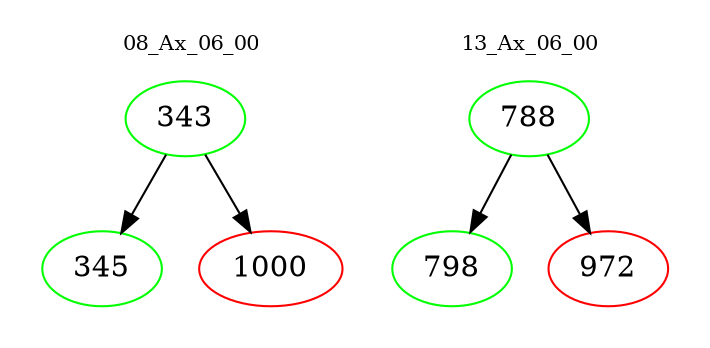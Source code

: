 digraph{
subgraph cluster_0 {
color = white
label = "08_Ax_06_00";
fontsize=10;
T0_343 [label="343", color="green"]
T0_343 -> T0_345 [color="black"]
T0_345 [label="345", color="green"]
T0_343 -> T0_1000 [color="black"]
T0_1000 [label="1000", color="red"]
}
subgraph cluster_1 {
color = white
label = "13_Ax_06_00";
fontsize=10;
T1_788 [label="788", color="green"]
T1_788 -> T1_798 [color="black"]
T1_798 [label="798", color="green"]
T1_788 -> T1_972 [color="black"]
T1_972 [label="972", color="red"]
}
}
